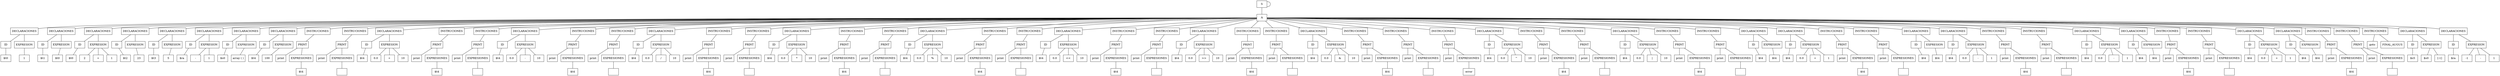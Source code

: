 graph "" { node [shape=box];n004 -- n004;
n004 [label="S"] ;
n004 -- n005;
n005 [label="A"] ;
n005 -- n006;
n006 [label="DECLARACIONES"] ;
n006 -- n007;
n007 [label="ID"] ;
n007 -- n008;
n008 [label="$t0"] ;
n006 -- n009;
n009 [label="EXPRESION"] ;
n009 -- n0010;
n0010 [label="1"] ;
n005 -- n0011;
n0011 [label="DECLARACIONES"] ;
n0011 -- n0012;
n0012 [label="ID"] ;
n0012 -- n0013;
n0013 [label="$t1"] ;
n0011 -- n0014;
n0014 [label="EXPRESION"] ;
n0014 -- n0015;
n0015 [label="$t0"] ;
n005 -- n0016;
n0016 [label="DECLARACIONES"] ;
n0016 -- n0017;
n0017 [label="ID"] ;
n0017 -- n0018;
n0018 [label="$t0"] ;
n0016 -- n0019;
n0019 [label="EXPRESION"] ;
n0019 -- n0020;
n0020 [label="2"] ;
n0019 -- n0021;
n0021 [label="+"] ;
n0019 -- n0022;
n0022 [label="1"] ;
n005 -- n0023;
n0023 [label="DECLARACIONES"] ;
n0023 -- n0024;
n0024 [label="ID"] ;
n0024 -- n0025;
n0025 [label="$t2"] ;
n0023 -- n0026;
n0026 [label="EXPRESION"] ;
n0026 -- n0027;
n0027 [label="23"] ;
n005 -- n0028;
n0028 [label="DECLARACIONES"] ;
n0028 -- n0029;
n0029 [label="ID"] ;
n0029 -- n0030;
n0030 [label="$t3"] ;
n0028 -- n0031;
n0031 [label="EXPRESION"] ;
n0031 -- n0032;
n0032 [label="5"] ;
n005 -- n0033;
n0033 [label="DECLARACIONES"] ;
n0033 -- n0034;
n0034 [label="ID"] ;
n0034 -- n0035;
n0035 [label="$ra"] ;
n0033 -- n0036;
n0036 [label="EXPRESION"] ;
n0036 -- n0037;
n0037 [label="-"] ;
n0036 -- n0038;
n0038 [label="1"] ;
n005 -- n0039;
n0039 [label="DECLARACIONES"] ;
n0039 -- n0040;
n0040 [label="ID"] ;
n0040 -- n0041;
n0041 [label="$s0"] ;
n0039 -- n0042;
n0042 [label="EXPRESION"] ;
n0042 -- n0043;
n0043 [label="array ( )"] ;
n005 -- n0044;
n0044 [label="DECLARACIONES"] ;
n0044 -- n0045;
n0045 [label="ID"] ;
n0045 -- n0046;
n0046 [label="$t4"] ;
n0044 -- n0047;
n0047 [label="EXPRESION"] ;
n0047 -- n0048;
n0048 [label="100"] ;
n005 -- n0049;
n0049 [label="INSTRUCIONES"] ;
n0049 -- n0050;
n0050 [label="PRINT"] ;
n0050 -- n0051;
n0051 [label="print"] ;
n0050 -- n0052;
n0052 [label="EXPRESIONES"] ;
n0052 -- n0053;
n0053 [label="$t4"] ;
n005 -- n0054;
n0054 [label="INSTRUCIONES"] ;
n0054 -- n0055;
n0055 [label="PRINT"] ;
n0055 -- n0056;
n0056 [label="print"] ;
n0055 -- n0057;
n0057 [label="EXPRESIONES"] ;
n0057 -- n0058;
n0058 [label="\n"] ;
n005 -- n0059;
n0059 [label="DECLARACIONES"] ;
n0059 -- n0060;
n0060 [label="ID"] ;
n0060 -- n0061;
n0061 [label="$t4"] ;
n0059 -- n0062;
n0062 [label="EXPRESION"] ;
n0062 -- n0063;
n0063 [label="0.0"] ;
n0062 -- n0064;
n0064 [label="+"] ;
n0062 -- n0065;
n0065 [label="10"] ;
n005 -- n0066;
n0066 [label="INSTRUCIONES"] ;
n0066 -- n0067;
n0067 [label="PRINT"] ;
n0067 -- n0068;
n0068 [label="print"] ;
n0067 -- n0069;
n0069 [label="EXPRESIONES"] ;
n0069 -- n0070;
n0070 [label="$t4"] ;
n005 -- n0071;
n0071 [label="INSTRUCIONES"] ;
n0071 -- n0072;
n0072 [label="PRINT"] ;
n0072 -- n0073;
n0073 [label="print"] ;
n0072 -- n0074;
n0074 [label="EXPRESIONES"] ;
n0074 -- n0075;
n0075 [label="\n"] ;
n005 -- n0076;
n0076 [label="DECLARACIONES"] ;
n0076 -- n0077;
n0077 [label="ID"] ;
n0077 -- n0078;
n0078 [label="$t4"] ;
n0076 -- n0079;
n0079 [label="EXPRESION"] ;
n0079 -- n0080;
n0080 [label="0.0"] ;
n0079 -- n0081;
n0081 [label="-"] ;
n0079 -- n0082;
n0082 [label="10"] ;
n005 -- n0083;
n0083 [label="INSTRUCIONES"] ;
n0083 -- n0084;
n0084 [label="PRINT"] ;
n0084 -- n0085;
n0085 [label="print"] ;
n0084 -- n0086;
n0086 [label="EXPRESIONES"] ;
n0086 -- n0087;
n0087 [label="$t4"] ;
n005 -- n0088;
n0088 [label="INSTRUCIONES"] ;
n0088 -- n0089;
n0089 [label="PRINT"] ;
n0089 -- n0090;
n0090 [label="print"] ;
n0089 -- n0091;
n0091 [label="EXPRESIONES"] ;
n0091 -- n0092;
n0092 [label="\n"] ;
n005 -- n0093;
n0093 [label="DECLARACIONES"] ;
n0093 -- n0094;
n0094 [label="ID"] ;
n0094 -- n0095;
n0095 [label="$t4"] ;
n0093 -- n0096;
n0096 [label="EXPRESION"] ;
n0096 -- n0097;
n0097 [label="0.0"] ;
n0096 -- n0098;
n0098 [label="/"] ;
n0096 -- n0099;
n0099 [label="10"] ;
n005 -- n00100;
n00100 [label="INSTRUCIONES"] ;
n00100 -- n00101;
n00101 [label="PRINT"] ;
n00101 -- n00102;
n00102 [label="print"] ;
n00101 -- n00103;
n00103 [label="EXPRESIONES"] ;
n00103 -- n00104;
n00104 [label="$t4"] ;
n005 -- n00105;
n00105 [label="INSTRUCIONES"] ;
n00105 -- n00106;
n00106 [label="PRINT"] ;
n00106 -- n00107;
n00107 [label="print"] ;
n00106 -- n00108;
n00108 [label="EXPRESIONES"] ;
n00108 -- n00109;
n00109 [label="\n"] ;
n005 -- n00110;
n00110 [label="DECLARACIONES"] ;
n00110 -- n00111;
n00111 [label="ID"] ;
n00111 -- n00112;
n00112 [label="$t4"] ;
n00110 -- n00113;
n00113 [label="EXPRESION"] ;
n00113 -- n00114;
n00114 [label="0.0"] ;
n00113 -- n00115;
n00115 [label="*"] ;
n00113 -- n00116;
n00116 [label="10"] ;
n005 -- n00117;
n00117 [label="INSTRUCIONES"] ;
n00117 -- n00118;
n00118 [label="PRINT"] ;
n00118 -- n00119;
n00119 [label="print"] ;
n00118 -- n00120;
n00120 [label="EXPRESIONES"] ;
n00120 -- n00121;
n00121 [label="$t4"] ;
n005 -- n00122;
n00122 [label="INSTRUCIONES"] ;
n00122 -- n00123;
n00123 [label="PRINT"] ;
n00123 -- n00124;
n00124 [label="print"] ;
n00123 -- n00125;
n00125 [label="EXPRESIONES"] ;
n00125 -- n00126;
n00126 [label="\n"] ;
n005 -- n00127;
n00127 [label="DECLARACIONES"] ;
n00127 -- n00128;
n00128 [label="ID"] ;
n00128 -- n00129;
n00129 [label="$t4"] ;
n00127 -- n00130;
n00130 [label="EXPRESION"] ;
n00130 -- n00131;
n00131 [label="0.0"] ;
n00130 -- n00132;
n00132 [label="%"] ;
n00130 -- n00133;
n00133 [label="10"] ;
n005 -- n00134;
n00134 [label="INSTRUCIONES"] ;
n00134 -- n00135;
n00135 [label="PRINT"] ;
n00135 -- n00136;
n00136 [label="print"] ;
n00135 -- n00137;
n00137 [label="EXPRESIONES"] ;
n00137 -- n00138;
n00138 [label="$t4"] ;
n005 -- n00139;
n00139 [label="INSTRUCIONES"] ;
n00139 -- n00140;
n00140 [label="PRINT"] ;
n00140 -- n00141;
n00141 [label="print"] ;
n00140 -- n00142;
n00142 [label="EXPRESIONES"] ;
n00142 -- n00143;
n00143 [label="\n"] ;
n005 -- n00144;
n00144 [label="DECLARACIONES"] ;
n00144 -- n00145;
n00145 [label="ID"] ;
n00145 -- n00146;
n00146 [label="$t4"] ;
n00144 -- n00147;
n00147 [label="EXPRESION"] ;
n00147 -- n00148;
n00148 [label="0.0"] ;
n00147 -- n00149;
n00149 [label="<<"] ;
n00147 -- n00150;
n00150 [label="10"] ;
n005 -- n00151;
n00151 [label="INSTRUCIONES"] ;
n00151 -- n00152;
n00152 [label="PRINT"] ;
n00152 -- n00153;
n00153 [label="print"] ;
n00152 -- n00154;
n00154 [label="EXPRESIONES"] ;
n00154 -- n00155;
n00155 [label="$t4"] ;
n005 -- n00156;
n00156 [label="INSTRUCIONES"] ;
n00156 -- n00157;
n00157 [label="PRINT"] ;
n00157 -- n00158;
n00158 [label="print"] ;
n00157 -- n00159;
n00159 [label="EXPRESIONES"] ;
n00159 -- n00160;
n00160 [label="\n"] ;
n005 -- n00161;
n00161 [label="DECLARACIONES"] ;
n00161 -- n00162;
n00162 [label="ID"] ;
n00162 -- n00163;
n00163 [label="$t4"] ;
n00161 -- n00164;
n00164 [label="EXPRESION"] ;
n00164 -- n00165;
n00165 [label="0.0"] ;
n00164 -- n00166;
n00166 [label=">>"] ;
n00164 -- n00167;
n00167 [label="10"] ;
n005 -- n00168;
n00168 [label="INSTRUCIONES"] ;
n00168 -- n00169;
n00169 [label="PRINT"] ;
n00169 -- n00170;
n00170 [label="print"] ;
n00169 -- n00171;
n00171 [label="EXPRESIONES"] ;
n00171 -- n00172;
n00172 [label="$t4"] ;
n005 -- n00173;
n00173 [label="INSTRUCIONES"] ;
n00173 -- n00174;
n00174 [label="PRINT"] ;
n00174 -- n00175;
n00175 [label="print"] ;
n00174 -- n00176;
n00176 [label="EXPRESIONES"] ;
n00176 -- n00177;
n00177 [label="\n"] ;
n005 -- n00178;
n00178 [label="DECLARACIONES"] ;
n00178 -- n00179;
n00179 [label="ID"] ;
n00179 -- n00180;
n00180 [label="$t4"] ;
n00178 -- n00181;
n00181 [label="EXPRESION"] ;
n00181 -- n00182;
n00182 [label="0.0"] ;
n00181 -- n00183;
n00183 [label="&"] ;
n00181 -- n00184;
n00184 [label="10"] ;
n005 -- n00185;
n00185 [label="INSTRUCIONES"] ;
n00185 -- n00186;
n00186 [label="PRINT"] ;
n00186 -- n00187;
n00187 [label="print"] ;
n00186 -- n00188;
n00188 [label="EXPRESIONES"] ;
n00188 -- n00189;
n00189 [label="$t4"] ;
n005 -- n00190;
n00190 [label="INSTRUCIONES"] ;
n00190 -- n00191;
n00191 [label="PRINT"] ;
n00191 -- n00192;
n00192 [label="print"] ;
n00191 -- n00193;
n00193 [label="EXPRESIONES"] ;
n00193 -- n00194;
n00194 [label="\n"] ;
n005 -- n00195;
n00195 [label="INSTRUCIONES"] ;
n00195 -- n00196;
n00196 [label="PRINT"] ;
n00196 -- n00197;
n00197 [label="print"] ;
n00196 -- n00198;
n00198 [label="EXPRESIONES"] ;
n00198 -- n00199;
n00199 [label=" error "] ;
n005 -- n00200;
n00200 [label="DECLARACIONES"] ;
n00200 -- n00201;
n00201 [label="ID"] ;
n00201 -- n00202;
n00202 [label="$t4"] ;
n00200 -- n00203;
n00203 [label="EXPRESION"] ;
n00203 -- n00204;
n00204 [label="0.0"] ;
n00203 -- n00205;
n00205 [label="^"] ;
n00203 -- n00206;
n00206 [label="10"] ;
n005 -- n00207;
n00207 [label="INSTRUCIONES"] ;
n00207 -- n00208;
n00208 [label="PRINT"] ;
n00208 -- n00209;
n00209 [label="print"] ;
n00208 -- n00210;
n00210 [label="EXPRESIONES"] ;
n00210 -- n00211;
n00211 [label="$t4"] ;
n005 -- n00212;
n00212 [label="INSTRUCIONES"] ;
n00212 -- n00213;
n00213 [label="PRINT"] ;
n00213 -- n00214;
n00214 [label="print"] ;
n00213 -- n00215;
n00215 [label="EXPRESIONES"] ;
n00215 -- n00216;
n00216 [label="\n"] ;
n005 -- n00217;
n00217 [label="DECLARACIONES"] ;
n00217 -- n00218;
n00218 [label="ID"] ;
n00218 -- n00219;
n00219 [label="$t4"] ;
n00217 -- n00220;
n00220 [label="EXPRESION"] ;
n00220 -- n00221;
n00221 [label="0.0"] ;
n00220 -- n00222;
n00222 [label="|"] ;
n00220 -- n00223;
n00223 [label="10"] ;
n005 -- n00224;
n00224 [label="INSTRUCIONES"] ;
n00224 -- n00225;
n00225 [label="PRINT"] ;
n00225 -- n00226;
n00226 [label="print"] ;
n00225 -- n00227;
n00227 [label="EXPRESIONES"] ;
n00227 -- n00228;
n00228 [label="$t4"] ;
n005 -- n00229;
n00229 [label="INSTRUCIONES"] ;
n00229 -- n00230;
n00230 [label="PRINT"] ;
n00230 -- n00231;
n00231 [label="print"] ;
n00230 -- n00232;
n00232 [label="EXPRESIONES"] ;
n00232 -- n00233;
n00233 [label="\n"] ;
n005 -- n00234;
n00234 [label="DECLARACIONES"] ;
n00234 -- n00235;
n00235 [label="ID"] ;
n00235 -- n00236;
n00236 [label="$t4"] ;
n00234 -- n00237;
n00237 [label="EXPRESION"] ;
n00237 -- n00238;
n00238 [label="$t4"] ;
n005 -- n00239;
n00239 [label="DECLARACIONES"] ;
n00239 -- n00240;
n00240 [label="ID"] ;
n00240 -- n00241;
n00241 [label="$t4"] ;
n00239 -- n00242;
n00242 [label="EXPRESION"] ;
n00242 -- n00243;
n00243 [label="0.0"] ;
n00242 -- n00244;
n00244 [label="+"] ;
n00242 -- n00245;
n00245 [label="1"] ;
n005 -- n00246;
n00246 [label="INSTRUCIONES"] ;
n00246 -- n00247;
n00247 [label="PRINT"] ;
n00247 -- n00248;
n00248 [label="print"] ;
n00247 -- n00249;
n00249 [label="EXPRESIONES"] ;
n00249 -- n00250;
n00250 [label="$t4"] ;
n005 -- n00251;
n00251 [label="INSTRUCIONES"] ;
n00251 -- n00252;
n00252 [label="PRINT"] ;
n00252 -- n00253;
n00253 [label="print"] ;
n00252 -- n00254;
n00254 [label="EXPRESIONES"] ;
n00254 -- n00255;
n00255 [label="\n"] ;
n005 -- n00256;
n00256 [label="DECLARACIONES"] ;
n00256 -- n00257;
n00257 [label="ID"] ;
n00257 -- n00258;
n00258 [label="$t4"] ;
n00256 -- n00259;
n00259 [label="EXPRESION"] ;
n00259 -- n00260;
n00260 [label="$t4"] ;
n005 -- n00261;
n00261 [label="DECLARACIONES"] ;
n00261 -- n00262;
n00262 [label="ID"] ;
n00262 -- n00263;
n00263 [label="$t4"] ;
n00261 -- n00264;
n00264 [label="EXPRESION"] ;
n00264 -- n00265;
n00265 [label="0.0"] ;
n00264 -- n00266;
n00266 [label="-"] ;
n00264 -- n00267;
n00267 [label="1"] ;
n005 -- n00268;
n00268 [label="INSTRUCIONES"] ;
n00268 -- n00269;
n00269 [label="PRINT"] ;
n00269 -- n00270;
n00270 [label="print"] ;
n00269 -- n00271;
n00271 [label="EXPRESIONES"] ;
n00271 -- n00272;
n00272 [label="$t4"] ;
n005 -- n00273;
n00273 [label="INSTRUCIONES"] ;
n00273 -- n00274;
n00274 [label="PRINT"] ;
n00274 -- n00275;
n00275 [label="print"] ;
n00274 -- n00276;
n00276 [label="EXPRESIONES"] ;
n00276 -- n00277;
n00277 [label="\n"] ;
n005 -- n00278;
n00278 [label="DECLARACIONES"] ;
n00278 -- n00279;
n00279 [label="ID"] ;
n00279 -- n00280;
n00280 [label="$t4"] ;
n00278 -- n00281;
n00281 [label="EXPRESION"] ;
n00281 -- n00282;
n00282 [label="0.0"] ;
n00281 -- n00283;
n00283 [label="-"] ;
n00281 -- n00284;
n00284 [label="1"] ;
n005 -- n00285;
n00285 [label="DECLARACIONES"] ;
n00285 -- n00286;
n00286 [label="ID"] ;
n00286 -- n00287;
n00287 [label="$t4"] ;
n00285 -- n00288;
n00288 [label="EXPRESION"] ;
n00288 -- n00289;
n00289 [label="$t4"] ;
n005 -- n00290;
n00290 [label="INSTRUCIONES"] ;
n00290 -- n00291;
n00291 [label="PRINT"] ;
n00291 -- n00292;
n00292 [label="print"] ;
n00291 -- n00293;
n00293 [label="EXPRESIONES"] ;
n00293 -- n00294;
n00294 [label="$t4"] ;
n005 -- n00295;
n00295 [label="INSTRUCIONES"] ;
n00295 -- n00296;
n00296 [label="PRINT"] ;
n00296 -- n00297;
n00297 [label="print"] ;
n00296 -- n00298;
n00298 [label="EXPRESIONES"] ;
n00298 -- n00299;
n00299 [label="\n"] ;
n005 -- n00300;
n00300 [label="DECLARACIONES"] ;
n00300 -- n00301;
n00301 [label="ID"] ;
n00301 -- n00302;
n00302 [label="$t4"] ;
n00300 -- n00303;
n00303 [label="EXPRESION"] ;
n00303 -- n00304;
n00304 [label="0.0"] ;
n00303 -- n00305;
n00305 [label="+"] ;
n00303 -- n00306;
n00306 [label="1"] ;
n005 -- n00307;
n00307 [label="DECLARACIONES"] ;
n00307 -- n00308;
n00308 [label="ID"] ;
n00308 -- n00309;
n00309 [label="$t4"] ;
n00307 -- n00310;
n00310 [label="EXPRESION"] ;
n00310 -- n00311;
n00311 [label="$t4"] ;
n005 -- n00312;
n00312 [label="INSTRUCIONES"] ;
n00312 -- n00313;
n00313 [label="PRINT"] ;
n00313 -- n00314;
n00314 [label="print"] ;
n00313 -- n00315;
n00315 [label="EXPRESIONES"] ;
n00315 -- n00316;
n00316 [label="$t4"] ;
n005 -- n00317;
n00317 [label="INSTRUCIONES"] ;
n00317 -- n00318;
n00318 [label="PRINT"] ;
n00318 -- n00319;
n00319 [label="print"] ;
n00318 -- n00320;
n00320 [label="EXPRESIONES"] ;
n00320 -- n00321;
n00321 [label="\n"] ;
n005 -- n00322;
n00322 [label="INSTRUCIONES"] ;
n00322 -- n00323;
n00323 [label="goto"] ;
n00322 -- n00324;
n00324 [label="FINAL_AUGUS"] ;
n005 -- n00325;
n00325 [label="DECLARACIONES"] ;
n00325 -- n00326;
n00326 [label="ID"] ;
n00326 -- n00327;
n00327 [label="$s5"] ;
n00325 -- n00328;
n00328 [label="EXPRESION"] ;
n00328 -- n00329;
n00329 [label="$s0"] ;
n00328 -- n00330;
n00330 [label="[-1]"] ;
n005 -- n00331;
n00331 [label="DECLARACIONES"] ;
n00331 -- n00332;
n00332 [label="ID"] ;
n00332 -- n00333;
n00333 [label="$ra"] ;
n00331 -- n00334;
n00334 [label="EXPRESION"] ;
n00334 -- n00335;
n00335 [label="-1"] ;
n00334 -- n00336;
n00336 [label="-"] ;
n00334 -- n00337;
n00337 [label="1"] ;
}